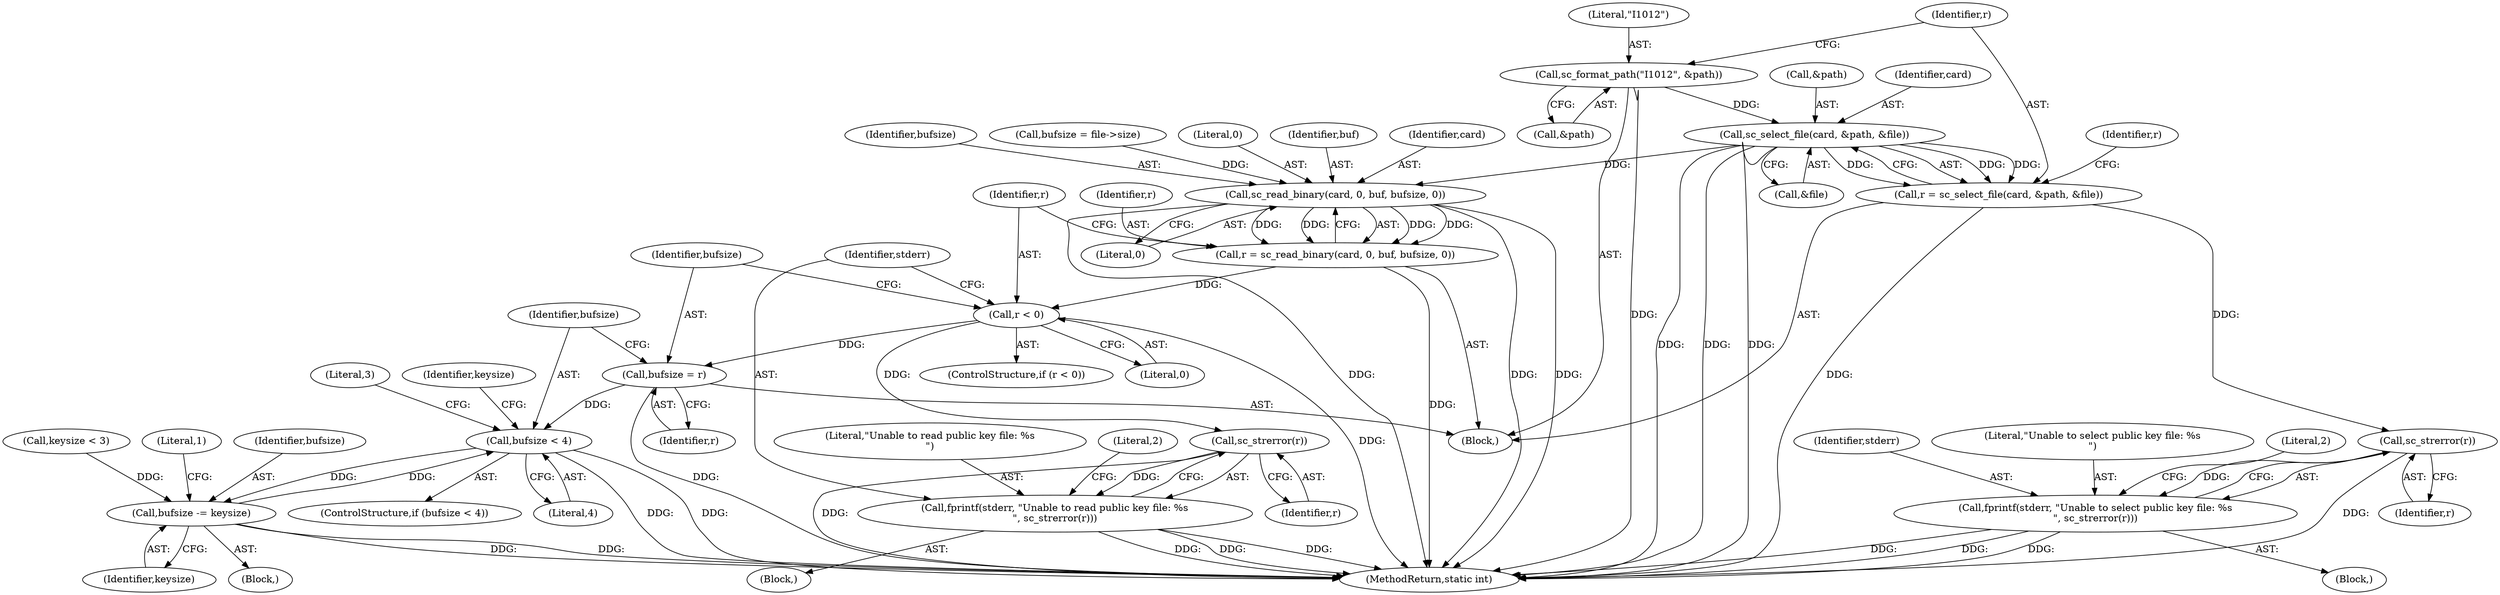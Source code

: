 digraph "0_OpenSC_360e95d45ac4123255a4c796db96337f332160ad#diff-d643a0fa169471dbf2912f4866dc49c5_9@pointer" {
"1000126" [label="(Call,sc_select_file(card, &path, &file))"];
"1000120" [label="(Call,sc_format_path(\"I1012\", &path))"];
"1000124" [label="(Call,r = sc_select_file(card, &path, &file))"];
"1000138" [label="(Call,sc_strerror(r))"];
"1000135" [label="(Call,fprintf(stderr, \"Unable to select public key file: %s\n\", sc_strerror(r)))"];
"1000151" [label="(Call,sc_read_binary(card, 0, buf, bufsize, 0))"];
"1000149" [label="(Call,r = sc_read_binary(card, 0, buf, bufsize, 0))"];
"1000158" [label="(Call,r < 0)"];
"1000165" [label="(Call,sc_strerror(r))"];
"1000162" [label="(Call,fprintf(stderr, \"Unable to read public key file: %s\n\", sc_strerror(r)))"];
"1000169" [label="(Call,bufsize = r)"];
"1000175" [label="(Call,bufsize < 4)"];
"1000212" [label="(Call,bufsize -= keysize)"];
"1000139" [label="(Identifier,r)"];
"1000166" [label="(Identifier,r)"];
"1000197" [label="(Call,keysize < 3)"];
"1000126" [label="(Call,sc_select_file(card, &path, &file))"];
"1000175" [label="(Call,bufsize < 4)"];
"1000128" [label="(Call,&path)"];
"1000122" [label="(Call,&path)"];
"1000151" [label="(Call,sc_read_binary(card, 0, buf, bufsize, 0))"];
"1000177" [label="(Literal,4)"];
"1000137" [label="(Literal,\"Unable to select public key file: %s\n\")"];
"1000130" [label="(Call,&file)"];
"1000212" [label="(Call,bufsize -= keysize)"];
"1000215" [label="(Literal,1)"];
"1000155" [label="(Identifier,bufsize)"];
"1000157" [label="(ControlStructure,if (r < 0))"];
"1000141" [label="(Literal,2)"];
"1000171" [label="(Identifier,r)"];
"1000213" [label="(Identifier,bufsize)"];
"1000165" [label="(Call,sc_strerror(r))"];
"1000120" [label="(Call,sc_format_path(\"I1012\", &path))"];
"1000161" [label="(Block,)"];
"1000156" [label="(Literal,0)"];
"1000142" [label="(Call,bufsize = file->size)"];
"1000164" [label="(Literal,\"Unable to read public key file: %s\n\")"];
"1000136" [label="(Identifier,stderr)"];
"1000138" [label="(Call,sc_strerror(r))"];
"1000135" [label="(Call,fprintf(stderr, \"Unable to select public key file: %s\n\", sc_strerror(r)))"];
"1000160" [label="(Literal,0)"];
"1000169" [label="(Call,bufsize = r)"];
"1000214" [label="(Identifier,keysize)"];
"1000124" [label="(Call,r = sc_select_file(card, &path, &file))"];
"1000153" [label="(Literal,0)"];
"1000133" [label="(Identifier,r)"];
"1000159" [label="(Identifier,r)"];
"1000125" [label="(Identifier,r)"];
"1000127" [label="(Identifier,card)"];
"1000162" [label="(Call,fprintf(stderr, \"Unable to read public key file: %s\n\", sc_strerror(r)))"];
"1000168" [label="(Literal,2)"];
"1000163" [label="(Identifier,stderr)"];
"1000102" [label="(Block,)"];
"1000149" [label="(Call,r = sc_read_binary(card, 0, buf, bufsize, 0))"];
"1000154" [label="(Identifier,buf)"];
"1000179" [label="(Literal,3)"];
"1000176" [label="(Identifier,bufsize)"];
"1000134" [label="(Block,)"];
"1000152" [label="(Identifier,card)"];
"1000170" [label="(Identifier,bufsize)"];
"1000231" [label="(MethodReturn,static int)"];
"1000174" [label="(ControlStructure,if (bufsize < 4))"];
"1000173" [label="(Block,)"];
"1000150" [label="(Identifier,r)"];
"1000158" [label="(Call,r < 0)"];
"1000121" [label="(Literal,\"I1012\")"];
"1000181" [label="(Identifier,keysize)"];
"1000126" -> "1000124"  [label="AST: "];
"1000126" -> "1000130"  [label="CFG: "];
"1000127" -> "1000126"  [label="AST: "];
"1000128" -> "1000126"  [label="AST: "];
"1000130" -> "1000126"  [label="AST: "];
"1000124" -> "1000126"  [label="CFG: "];
"1000126" -> "1000231"  [label="DDG: "];
"1000126" -> "1000231"  [label="DDG: "];
"1000126" -> "1000231"  [label="DDG: "];
"1000126" -> "1000124"  [label="DDG: "];
"1000126" -> "1000124"  [label="DDG: "];
"1000126" -> "1000124"  [label="DDG: "];
"1000120" -> "1000126"  [label="DDG: "];
"1000126" -> "1000151"  [label="DDG: "];
"1000120" -> "1000102"  [label="AST: "];
"1000120" -> "1000122"  [label="CFG: "];
"1000121" -> "1000120"  [label="AST: "];
"1000122" -> "1000120"  [label="AST: "];
"1000125" -> "1000120"  [label="CFG: "];
"1000120" -> "1000231"  [label="DDG: "];
"1000124" -> "1000102"  [label="AST: "];
"1000125" -> "1000124"  [label="AST: "];
"1000133" -> "1000124"  [label="CFG: "];
"1000124" -> "1000231"  [label="DDG: "];
"1000124" -> "1000138"  [label="DDG: "];
"1000138" -> "1000135"  [label="AST: "];
"1000138" -> "1000139"  [label="CFG: "];
"1000139" -> "1000138"  [label="AST: "];
"1000135" -> "1000138"  [label="CFG: "];
"1000138" -> "1000231"  [label="DDG: "];
"1000138" -> "1000135"  [label="DDG: "];
"1000135" -> "1000134"  [label="AST: "];
"1000136" -> "1000135"  [label="AST: "];
"1000137" -> "1000135"  [label="AST: "];
"1000141" -> "1000135"  [label="CFG: "];
"1000135" -> "1000231"  [label="DDG: "];
"1000135" -> "1000231"  [label="DDG: "];
"1000135" -> "1000231"  [label="DDG: "];
"1000151" -> "1000149"  [label="AST: "];
"1000151" -> "1000156"  [label="CFG: "];
"1000152" -> "1000151"  [label="AST: "];
"1000153" -> "1000151"  [label="AST: "];
"1000154" -> "1000151"  [label="AST: "];
"1000155" -> "1000151"  [label="AST: "];
"1000156" -> "1000151"  [label="AST: "];
"1000149" -> "1000151"  [label="CFG: "];
"1000151" -> "1000231"  [label="DDG: "];
"1000151" -> "1000231"  [label="DDG: "];
"1000151" -> "1000231"  [label="DDG: "];
"1000151" -> "1000149"  [label="DDG: "];
"1000151" -> "1000149"  [label="DDG: "];
"1000151" -> "1000149"  [label="DDG: "];
"1000151" -> "1000149"  [label="DDG: "];
"1000142" -> "1000151"  [label="DDG: "];
"1000149" -> "1000102"  [label="AST: "];
"1000150" -> "1000149"  [label="AST: "];
"1000159" -> "1000149"  [label="CFG: "];
"1000149" -> "1000231"  [label="DDG: "];
"1000149" -> "1000158"  [label="DDG: "];
"1000158" -> "1000157"  [label="AST: "];
"1000158" -> "1000160"  [label="CFG: "];
"1000159" -> "1000158"  [label="AST: "];
"1000160" -> "1000158"  [label="AST: "];
"1000163" -> "1000158"  [label="CFG: "];
"1000170" -> "1000158"  [label="CFG: "];
"1000158" -> "1000231"  [label="DDG: "];
"1000158" -> "1000165"  [label="DDG: "];
"1000158" -> "1000169"  [label="DDG: "];
"1000165" -> "1000162"  [label="AST: "];
"1000165" -> "1000166"  [label="CFG: "];
"1000166" -> "1000165"  [label="AST: "];
"1000162" -> "1000165"  [label="CFG: "];
"1000165" -> "1000231"  [label="DDG: "];
"1000165" -> "1000162"  [label="DDG: "];
"1000162" -> "1000161"  [label="AST: "];
"1000163" -> "1000162"  [label="AST: "];
"1000164" -> "1000162"  [label="AST: "];
"1000168" -> "1000162"  [label="CFG: "];
"1000162" -> "1000231"  [label="DDG: "];
"1000162" -> "1000231"  [label="DDG: "];
"1000162" -> "1000231"  [label="DDG: "];
"1000169" -> "1000102"  [label="AST: "];
"1000169" -> "1000171"  [label="CFG: "];
"1000170" -> "1000169"  [label="AST: "];
"1000171" -> "1000169"  [label="AST: "];
"1000176" -> "1000169"  [label="CFG: "];
"1000169" -> "1000231"  [label="DDG: "];
"1000169" -> "1000175"  [label="DDG: "];
"1000175" -> "1000174"  [label="AST: "];
"1000175" -> "1000177"  [label="CFG: "];
"1000176" -> "1000175"  [label="AST: "];
"1000177" -> "1000175"  [label="AST: "];
"1000179" -> "1000175"  [label="CFG: "];
"1000181" -> "1000175"  [label="CFG: "];
"1000175" -> "1000231"  [label="DDG: "];
"1000175" -> "1000231"  [label="DDG: "];
"1000212" -> "1000175"  [label="DDG: "];
"1000175" -> "1000212"  [label="DDG: "];
"1000212" -> "1000173"  [label="AST: "];
"1000212" -> "1000214"  [label="CFG: "];
"1000213" -> "1000212"  [label="AST: "];
"1000214" -> "1000212"  [label="AST: "];
"1000215" -> "1000212"  [label="CFG: "];
"1000212" -> "1000231"  [label="DDG: "];
"1000212" -> "1000231"  [label="DDG: "];
"1000197" -> "1000212"  [label="DDG: "];
}
